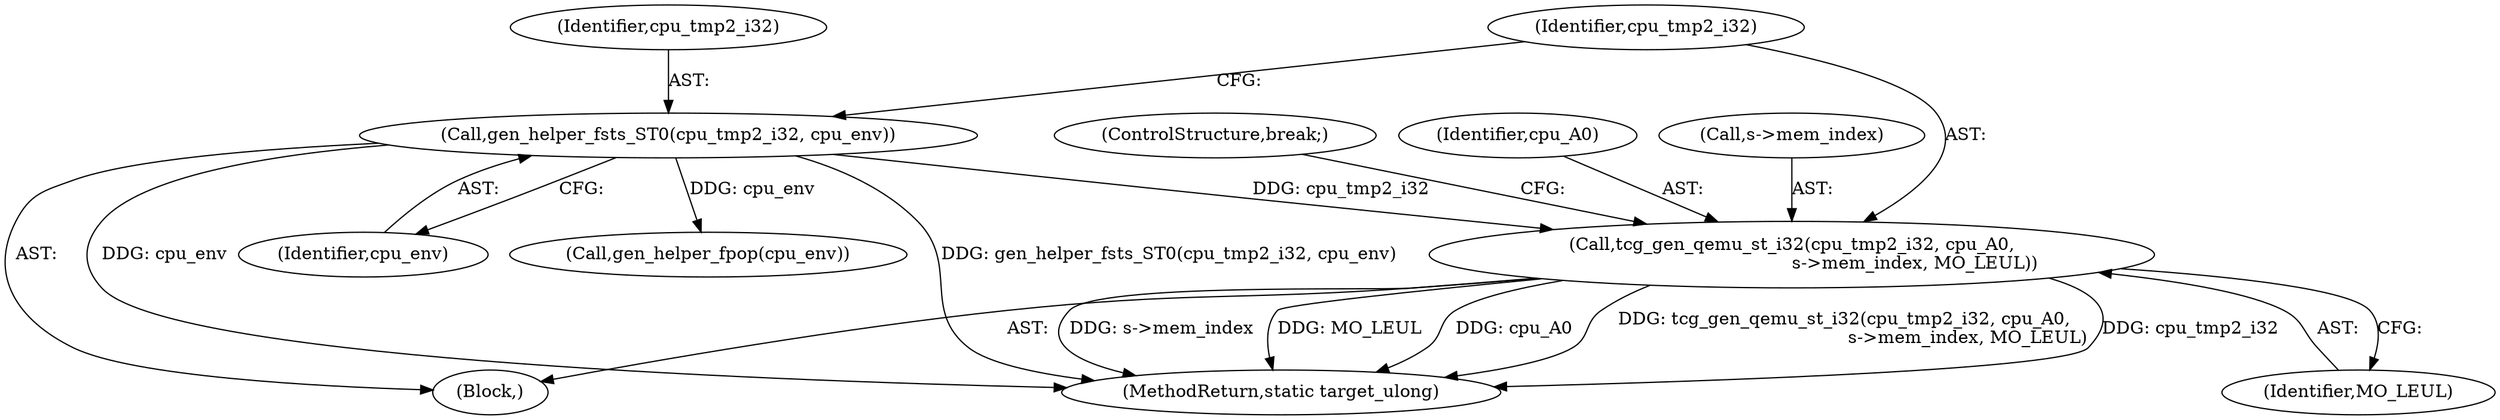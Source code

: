 digraph "0_qemu_30663fd26c0307e414622c7a8607fbc04f92ec14@pointer" {
"1004679" [label="(Call,tcg_gen_qemu_st_i32(cpu_tmp2_i32, cpu_A0,\n                                            s->mem_index, MO_LEUL))"];
"1004676" [label="(Call,gen_helper_fsts_ST0(cpu_tmp2_i32, cpu_env))"];
"1004685" [label="(Identifier,MO_LEUL)"];
"1011840" [label="(MethodReturn,static target_ulong)"];
"1004682" [label="(Call,s->mem_index)"];
"1004681" [label="(Identifier,cpu_A0)"];
"1004730" [label="(Call,gen_helper_fpop(cpu_env))"];
"1004680" [label="(Identifier,cpu_tmp2_i32)"];
"1004674" [label="(Block,)"];
"1004679" [label="(Call,tcg_gen_qemu_st_i32(cpu_tmp2_i32, cpu_A0,\n                                            s->mem_index, MO_LEUL))"];
"1004676" [label="(Call,gen_helper_fsts_ST0(cpu_tmp2_i32, cpu_env))"];
"1004677" [label="(Identifier,cpu_tmp2_i32)"];
"1004686" [label="(ControlStructure,break;)"];
"1004678" [label="(Identifier,cpu_env)"];
"1004679" -> "1004674"  [label="AST: "];
"1004679" -> "1004685"  [label="CFG: "];
"1004680" -> "1004679"  [label="AST: "];
"1004681" -> "1004679"  [label="AST: "];
"1004682" -> "1004679"  [label="AST: "];
"1004685" -> "1004679"  [label="AST: "];
"1004686" -> "1004679"  [label="CFG: "];
"1004679" -> "1011840"  [label="DDG: cpu_A0"];
"1004679" -> "1011840"  [label="DDG: tcg_gen_qemu_st_i32(cpu_tmp2_i32, cpu_A0,\n                                            s->mem_index, MO_LEUL)"];
"1004679" -> "1011840"  [label="DDG: cpu_tmp2_i32"];
"1004679" -> "1011840"  [label="DDG: s->mem_index"];
"1004679" -> "1011840"  [label="DDG: MO_LEUL"];
"1004676" -> "1004679"  [label="DDG: cpu_tmp2_i32"];
"1004676" -> "1004674"  [label="AST: "];
"1004676" -> "1004678"  [label="CFG: "];
"1004677" -> "1004676"  [label="AST: "];
"1004678" -> "1004676"  [label="AST: "];
"1004680" -> "1004676"  [label="CFG: "];
"1004676" -> "1011840"  [label="DDG: cpu_env"];
"1004676" -> "1011840"  [label="DDG: gen_helper_fsts_ST0(cpu_tmp2_i32, cpu_env)"];
"1004676" -> "1004730"  [label="DDG: cpu_env"];
}
